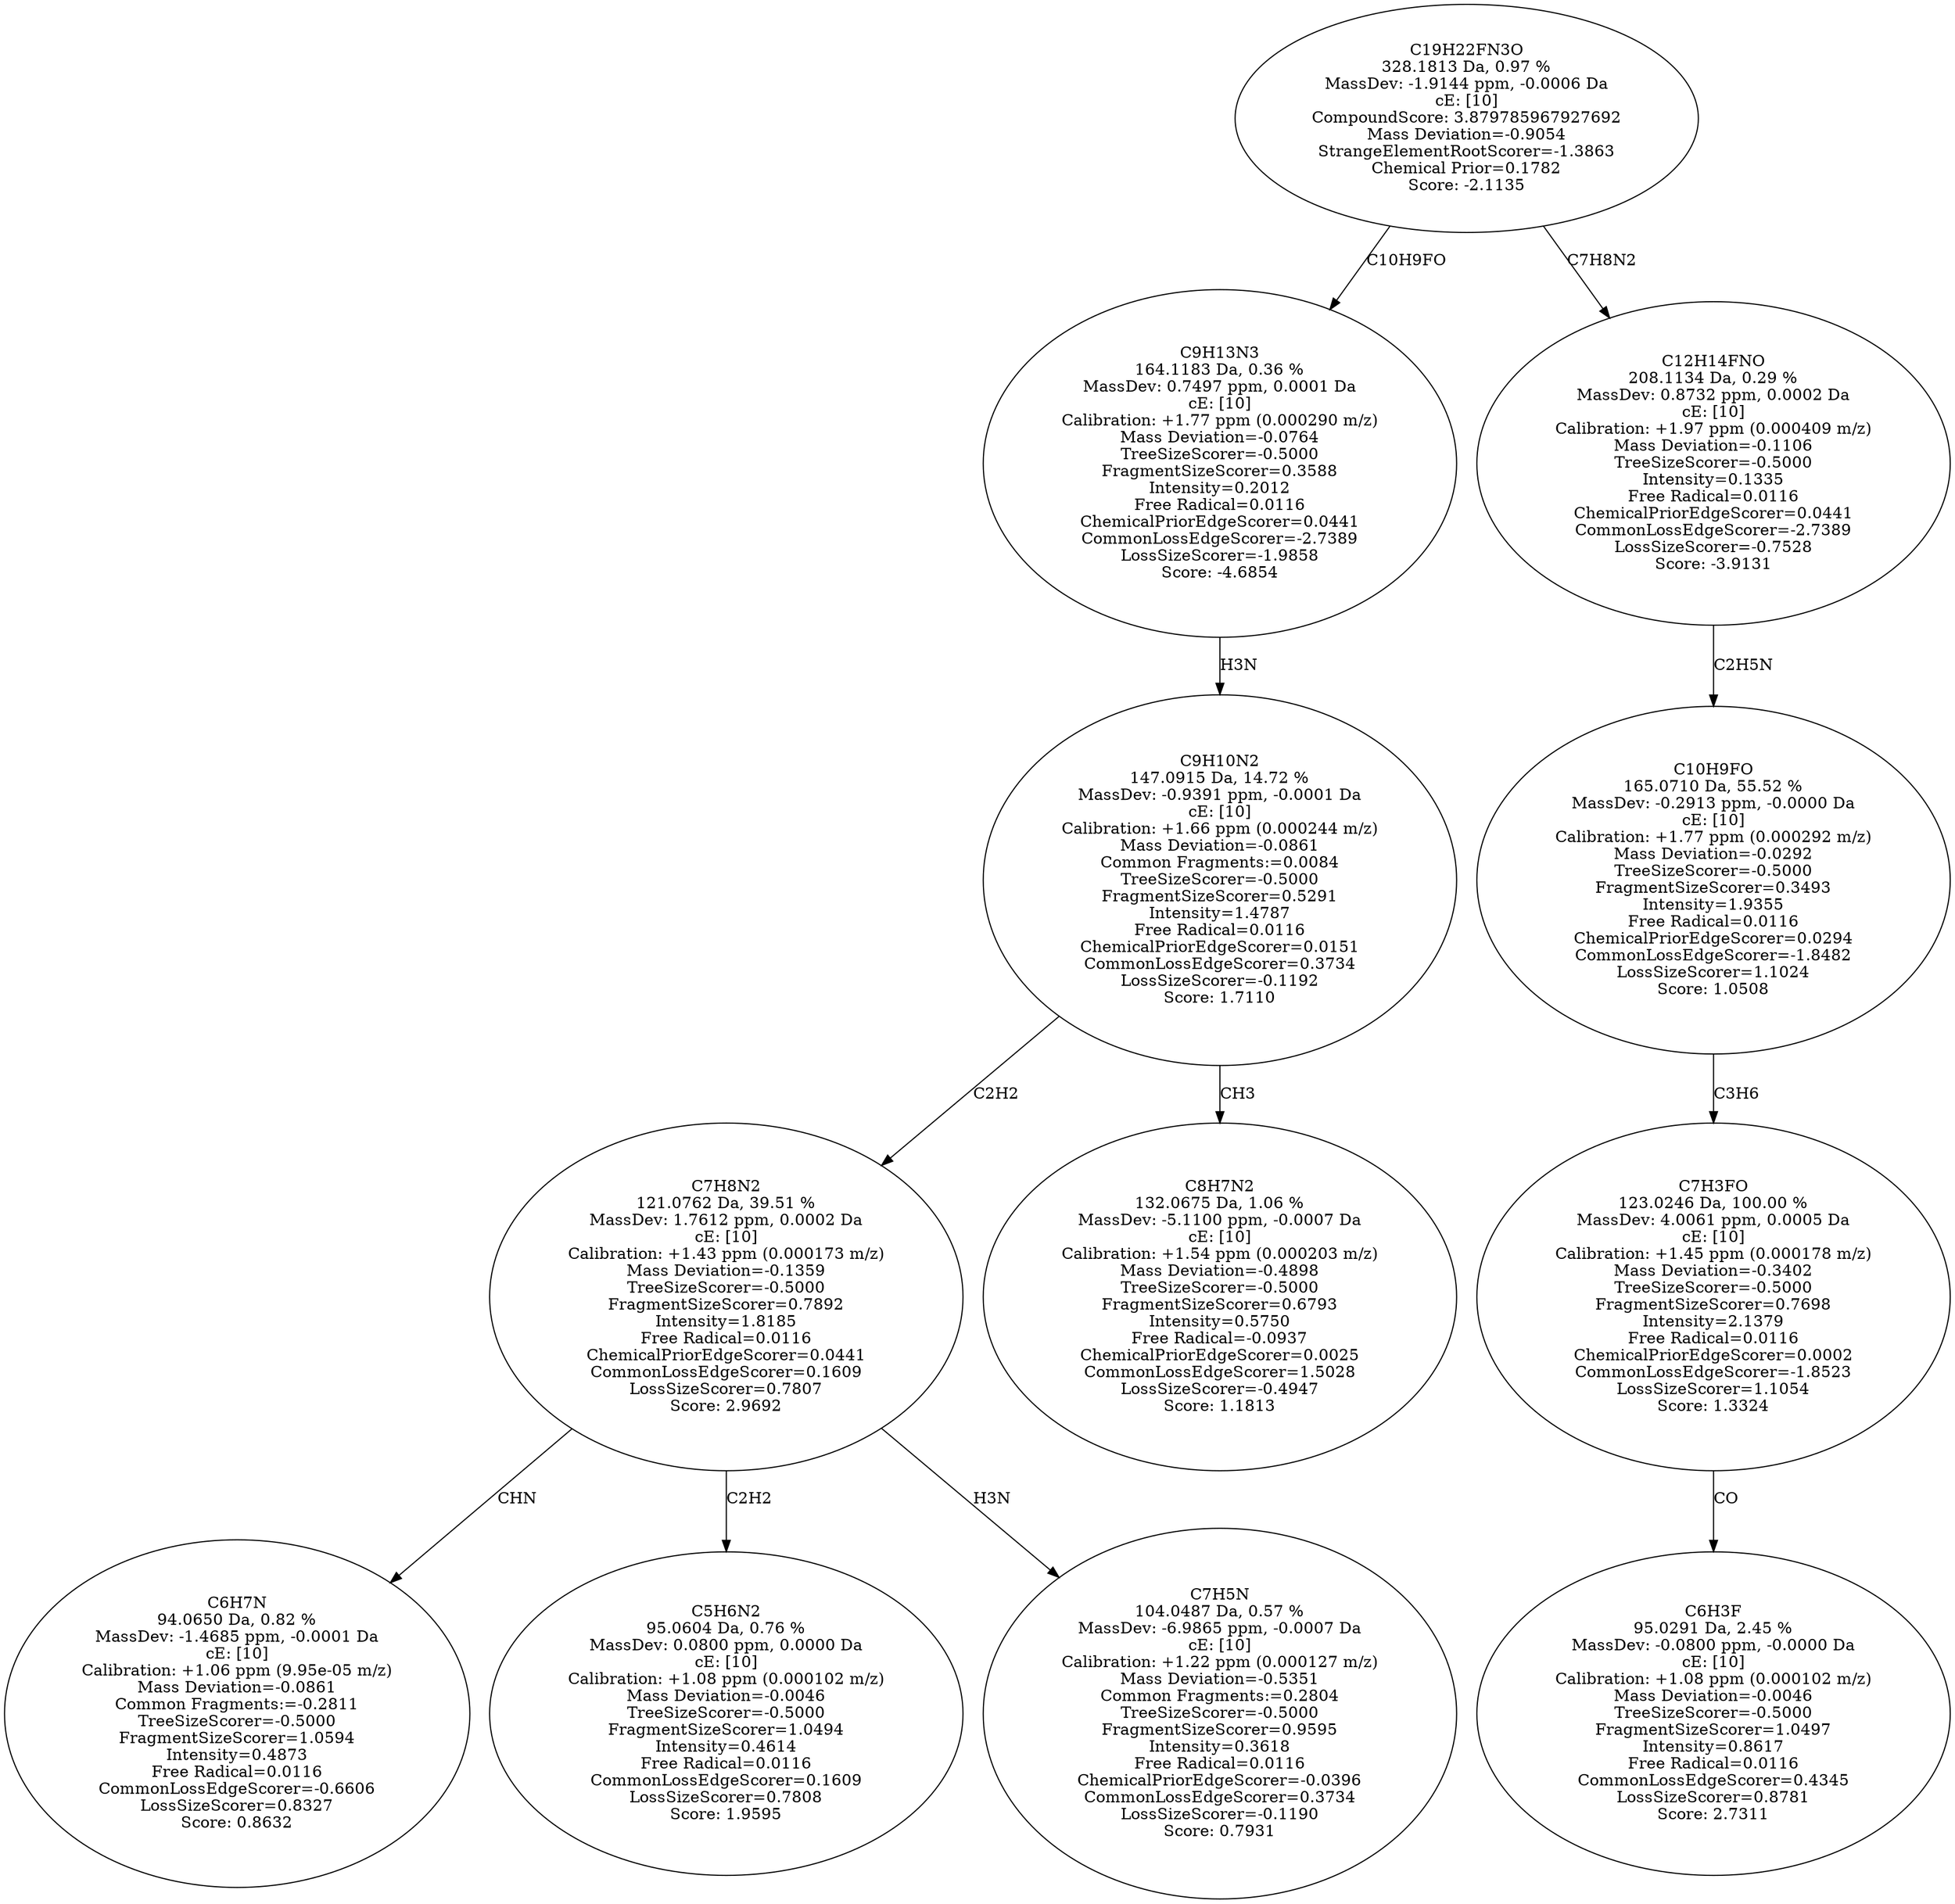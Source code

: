 strict digraph {
v1 [label="C6H7N\n94.0650 Da, 0.82 %\nMassDev: -1.4685 ppm, -0.0001 Da\ncE: [10]\nCalibration: +1.06 ppm (9.95e-05 m/z)\nMass Deviation=-0.0861\nCommon Fragments:=-0.2811\nTreeSizeScorer=-0.5000\nFragmentSizeScorer=1.0594\nIntensity=0.4873\nFree Radical=0.0116\nCommonLossEdgeScorer=-0.6606\nLossSizeScorer=0.8327\nScore: 0.8632"];
v2 [label="C5H6N2\n95.0604 Da, 0.76 %\nMassDev: 0.0800 ppm, 0.0000 Da\ncE: [10]\nCalibration: +1.08 ppm (0.000102 m/z)\nMass Deviation=-0.0046\nTreeSizeScorer=-0.5000\nFragmentSizeScorer=1.0494\nIntensity=0.4614\nFree Radical=0.0116\nCommonLossEdgeScorer=0.1609\nLossSizeScorer=0.7808\nScore: 1.9595"];
v3 [label="C7H5N\n104.0487 Da, 0.57 %\nMassDev: -6.9865 ppm, -0.0007 Da\ncE: [10]\nCalibration: +1.22 ppm (0.000127 m/z)\nMass Deviation=-0.5351\nCommon Fragments:=0.2804\nTreeSizeScorer=-0.5000\nFragmentSizeScorer=0.9595\nIntensity=0.3618\nFree Radical=0.0116\nChemicalPriorEdgeScorer=-0.0396\nCommonLossEdgeScorer=0.3734\nLossSizeScorer=-0.1190\nScore: 0.7931"];
v4 [label="C7H8N2\n121.0762 Da, 39.51 %\nMassDev: 1.7612 ppm, 0.0002 Da\ncE: [10]\nCalibration: +1.43 ppm (0.000173 m/z)\nMass Deviation=-0.1359\nTreeSizeScorer=-0.5000\nFragmentSizeScorer=0.7892\nIntensity=1.8185\nFree Radical=0.0116\nChemicalPriorEdgeScorer=0.0441\nCommonLossEdgeScorer=0.1609\nLossSizeScorer=0.7807\nScore: 2.9692"];
v5 [label="C8H7N2\n132.0675 Da, 1.06 %\nMassDev: -5.1100 ppm, -0.0007 Da\ncE: [10]\nCalibration: +1.54 ppm (0.000203 m/z)\nMass Deviation=-0.4898\nTreeSizeScorer=-0.5000\nFragmentSizeScorer=0.6793\nIntensity=0.5750\nFree Radical=-0.0937\nChemicalPriorEdgeScorer=0.0025\nCommonLossEdgeScorer=1.5028\nLossSizeScorer=-0.4947\nScore: 1.1813"];
v6 [label="C9H10N2\n147.0915 Da, 14.72 %\nMassDev: -0.9391 ppm, -0.0001 Da\ncE: [10]\nCalibration: +1.66 ppm (0.000244 m/z)\nMass Deviation=-0.0861\nCommon Fragments:=0.0084\nTreeSizeScorer=-0.5000\nFragmentSizeScorer=0.5291\nIntensity=1.4787\nFree Radical=0.0116\nChemicalPriorEdgeScorer=0.0151\nCommonLossEdgeScorer=0.3734\nLossSizeScorer=-0.1192\nScore: 1.7110"];
v7 [label="C9H13N3\n164.1183 Da, 0.36 %\nMassDev: 0.7497 ppm, 0.0001 Da\ncE: [10]\nCalibration: +1.77 ppm (0.000290 m/z)\nMass Deviation=-0.0764\nTreeSizeScorer=-0.5000\nFragmentSizeScorer=0.3588\nIntensity=0.2012\nFree Radical=0.0116\nChemicalPriorEdgeScorer=0.0441\nCommonLossEdgeScorer=-2.7389\nLossSizeScorer=-1.9858\nScore: -4.6854"];
v8 [label="C6H3F\n95.0291 Da, 2.45 %\nMassDev: -0.0800 ppm, -0.0000 Da\ncE: [10]\nCalibration: +1.08 ppm (0.000102 m/z)\nMass Deviation=-0.0046\nTreeSizeScorer=-0.5000\nFragmentSizeScorer=1.0497\nIntensity=0.8617\nFree Radical=0.0116\nCommonLossEdgeScorer=0.4345\nLossSizeScorer=0.8781\nScore: 2.7311"];
v9 [label="C7H3FO\n123.0246 Da, 100.00 %\nMassDev: 4.0061 ppm, 0.0005 Da\ncE: [10]\nCalibration: +1.45 ppm (0.000178 m/z)\nMass Deviation=-0.3402\nTreeSizeScorer=-0.5000\nFragmentSizeScorer=0.7698\nIntensity=2.1379\nFree Radical=0.0116\nChemicalPriorEdgeScorer=0.0002\nCommonLossEdgeScorer=-1.8523\nLossSizeScorer=1.1054\nScore: 1.3324"];
v10 [label="C10H9FO\n165.0710 Da, 55.52 %\nMassDev: -0.2913 ppm, -0.0000 Da\ncE: [10]\nCalibration: +1.77 ppm (0.000292 m/z)\nMass Deviation=-0.0292\nTreeSizeScorer=-0.5000\nFragmentSizeScorer=0.3493\nIntensity=1.9355\nFree Radical=0.0116\nChemicalPriorEdgeScorer=0.0294\nCommonLossEdgeScorer=-1.8482\nLossSizeScorer=1.1024\nScore: 1.0508"];
v11 [label="C12H14FNO\n208.1134 Da, 0.29 %\nMassDev: 0.8732 ppm, 0.0002 Da\ncE: [10]\nCalibration: +1.97 ppm (0.000409 m/z)\nMass Deviation=-0.1106\nTreeSizeScorer=-0.5000\nIntensity=0.1335\nFree Radical=0.0116\nChemicalPriorEdgeScorer=0.0441\nCommonLossEdgeScorer=-2.7389\nLossSizeScorer=-0.7528\nScore: -3.9131"];
v12 [label="C19H22FN3O\n328.1813 Da, 0.97 %\nMassDev: -1.9144 ppm, -0.0006 Da\ncE: [10]\nCompoundScore: 3.879785967927692\nMass Deviation=-0.9054\nStrangeElementRootScorer=-1.3863\nChemical Prior=0.1782\nScore: -2.1135"];
v4 -> v1 [label="CHN"];
v4 -> v2 [label="C2H2"];
v4 -> v3 [label="H3N"];
v6 -> v4 [label="C2H2"];
v6 -> v5 [label="CH3"];
v7 -> v6 [label="H3N"];
v12 -> v7 [label="C10H9FO"];
v9 -> v8 [label="CO"];
v10 -> v9 [label="C3H6"];
v11 -> v10 [label="C2H5N"];
v12 -> v11 [label="C7H8N2"];
}